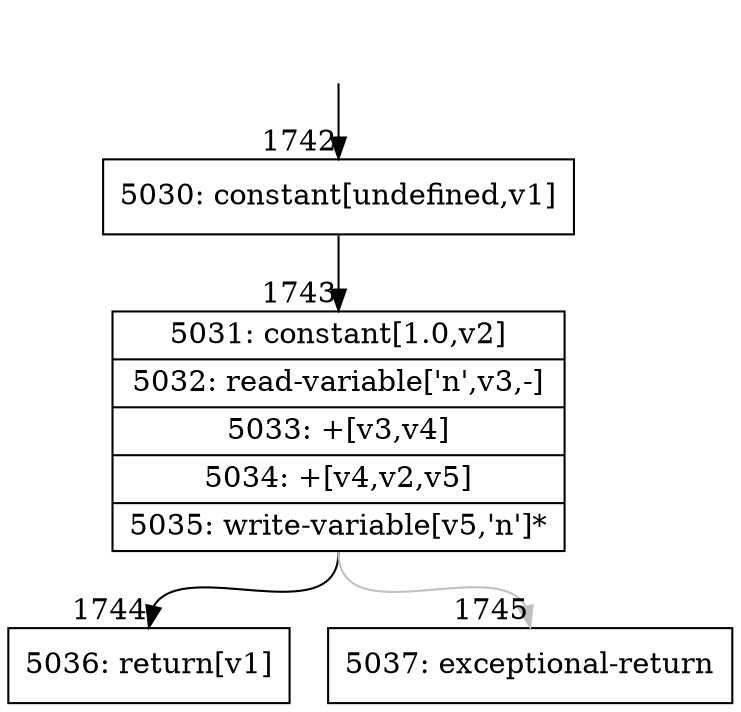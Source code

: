 digraph {
rankdir="TD"
BB_entry171[shape=none,label=""];
BB_entry171 -> BB1742 [tailport=s, headport=n, headlabel="    1742"]
BB1742 [shape=record label="{5030: constant[undefined,v1]}" ] 
BB1742 -> BB1743 [tailport=s, headport=n, headlabel="      1743"]
BB1743 [shape=record label="{5031: constant[1.0,v2]|5032: read-variable['n',v3,-]|5033: +[v3,v4]|5034: +[v4,v2,v5]|5035: write-variable[v5,'n']*}" ] 
BB1743 -> BB1744 [tailport=s, headport=n, headlabel="      1744"]
BB1743 -> BB1745 [tailport=s, headport=n, color=gray, headlabel="      1745"]
BB1744 [shape=record label="{5036: return[v1]}" ] 
BB1745 [shape=record label="{5037: exceptional-return}" ] 
//#$~ 993
}
